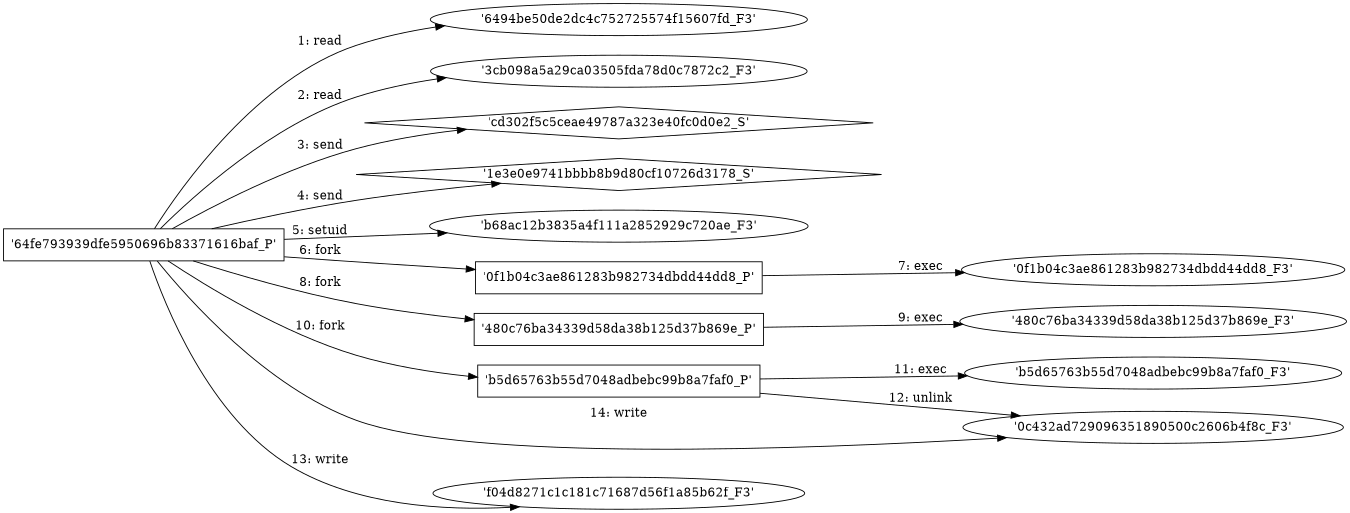 digraph "D:\Learning\Paper\apt\基于CTI的攻击预警\Dataset\攻击图\ASGfromALLCTI\Quarterly Report Incident Response trends in Spring 2020.dot" {
rankdir="LR"
size="9"
fixedsize="false"
splines="true"
nodesep=0.3
ranksep=0
fontsize=10
overlap="scalexy"
engine= "neato"
	"'6494be50de2dc4c752725574f15607fd_F3'" [node_type=file shape=ellipse]
	"'64fe793939dfe5950696b83371616baf_P'" [node_type=Process shape=box]
	"'64fe793939dfe5950696b83371616baf_P'" -> "'6494be50de2dc4c752725574f15607fd_F3'" [label="1: read"]
	"'3cb098a5a29ca03505fda78d0c7872c2_F3'" [node_type=file shape=ellipse]
	"'64fe793939dfe5950696b83371616baf_P'" [node_type=Process shape=box]
	"'64fe793939dfe5950696b83371616baf_P'" -> "'3cb098a5a29ca03505fda78d0c7872c2_F3'" [label="2: read"]
	"'cd302f5c5ceae49787a323e40fc0d0e2_S'" [node_type=Socket shape=diamond]
	"'64fe793939dfe5950696b83371616baf_P'" [node_type=Process shape=box]
	"'64fe793939dfe5950696b83371616baf_P'" -> "'cd302f5c5ceae49787a323e40fc0d0e2_S'" [label="3: send"]
	"'1e3e0e9741bbbb8b9d80cf10726d3178_S'" [node_type=Socket shape=diamond]
	"'64fe793939dfe5950696b83371616baf_P'" [node_type=Process shape=box]
	"'64fe793939dfe5950696b83371616baf_P'" -> "'1e3e0e9741bbbb8b9d80cf10726d3178_S'" [label="4: send"]
	"'b68ac12b3835a4f111a2852929c720ae_F3'" [node_type=file shape=ellipse]
	"'64fe793939dfe5950696b83371616baf_P'" [node_type=Process shape=box]
	"'64fe793939dfe5950696b83371616baf_P'" -> "'b68ac12b3835a4f111a2852929c720ae_F3'" [label="5: setuid"]
	"'64fe793939dfe5950696b83371616baf_P'" [node_type=Process shape=box]
	"'0f1b04c3ae861283b982734dbdd44dd8_P'" [node_type=Process shape=box]
	"'64fe793939dfe5950696b83371616baf_P'" -> "'0f1b04c3ae861283b982734dbdd44dd8_P'" [label="6: fork"]
	"'0f1b04c3ae861283b982734dbdd44dd8_P'" [node_type=Process shape=box]
	"'0f1b04c3ae861283b982734dbdd44dd8_F3'" [node_type=File shape=ellipse]
	"'0f1b04c3ae861283b982734dbdd44dd8_P'" -> "'0f1b04c3ae861283b982734dbdd44dd8_F3'" [label="7: exec"]
	"'64fe793939dfe5950696b83371616baf_P'" [node_type=Process shape=box]
	"'480c76ba34339d58da38b125d37b869e_P'" [node_type=Process shape=box]
	"'64fe793939dfe5950696b83371616baf_P'" -> "'480c76ba34339d58da38b125d37b869e_P'" [label="8: fork"]
	"'480c76ba34339d58da38b125d37b869e_P'" [node_type=Process shape=box]
	"'480c76ba34339d58da38b125d37b869e_F3'" [node_type=File shape=ellipse]
	"'480c76ba34339d58da38b125d37b869e_P'" -> "'480c76ba34339d58da38b125d37b869e_F3'" [label="9: exec"]
	"'64fe793939dfe5950696b83371616baf_P'" [node_type=Process shape=box]
	"'b5d65763b55d7048adbebc99b8a7faf0_P'" [node_type=Process shape=box]
	"'64fe793939dfe5950696b83371616baf_P'" -> "'b5d65763b55d7048adbebc99b8a7faf0_P'" [label="10: fork"]
	"'b5d65763b55d7048adbebc99b8a7faf0_P'" [node_type=Process shape=box]
	"'b5d65763b55d7048adbebc99b8a7faf0_F3'" [node_type=File shape=ellipse]
	"'b5d65763b55d7048adbebc99b8a7faf0_P'" -> "'b5d65763b55d7048adbebc99b8a7faf0_F3'" [label="11: exec"]
	"'0c432ad729096351890500c2606b4f8c_F3'" [node_type=file shape=ellipse]
	"'b5d65763b55d7048adbebc99b8a7faf0_P'" [node_type=Process shape=box]
	"'b5d65763b55d7048adbebc99b8a7faf0_P'" -> "'0c432ad729096351890500c2606b4f8c_F3'" [label="12: unlink"]
	"'f04d8271c1c181c71687d56f1a85b62f_F3'" [node_type=file shape=ellipse]
	"'64fe793939dfe5950696b83371616baf_P'" [node_type=Process shape=box]
	"'64fe793939dfe5950696b83371616baf_P'" -> "'f04d8271c1c181c71687d56f1a85b62f_F3'" [label="13: write"]
	"'0c432ad729096351890500c2606b4f8c_F3'" [node_type=file shape=ellipse]
	"'64fe793939dfe5950696b83371616baf_P'" [node_type=Process shape=box]
	"'64fe793939dfe5950696b83371616baf_P'" -> "'0c432ad729096351890500c2606b4f8c_F3'" [label="14: write"]
}
